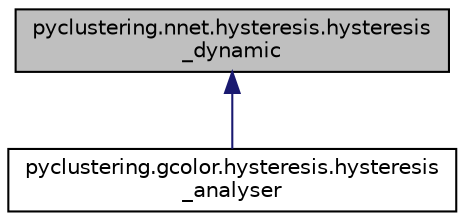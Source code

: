 digraph "pyclustering.nnet.hysteresis.hysteresis_dynamic"
{
 // INTERACTIVE_SVG=YES
 // LATEX_PDF_SIZE
  edge [fontname="Helvetica",fontsize="10",labelfontname="Helvetica",labelfontsize="10"];
  node [fontname="Helvetica",fontsize="10",shape=record];
  Node1 [label="pyclustering.nnet.hysteresis.hysteresis\l_dynamic",height=0.2,width=0.4,color="black", fillcolor="grey75", style="filled", fontcolor="black",tooltip="Represents output dynamic of hysteresis oscillatory network."];
  Node1 -> Node2 [dir="back",color="midnightblue",fontsize="10",style="solid",fontname="Helvetica"];
  Node2 [label="pyclustering.gcolor.hysteresis.hysteresis\l_analyser",height=0.2,width=0.4,color="black", fillcolor="white", style="filled",URL="$df/de3/classpyclustering_1_1gcolor_1_1hysteresis_1_1hysteresis__analyser.html",tooltip="Performs analysis of output dynamic of the hysteresis oscillatory network to extract information abou..."];
}
